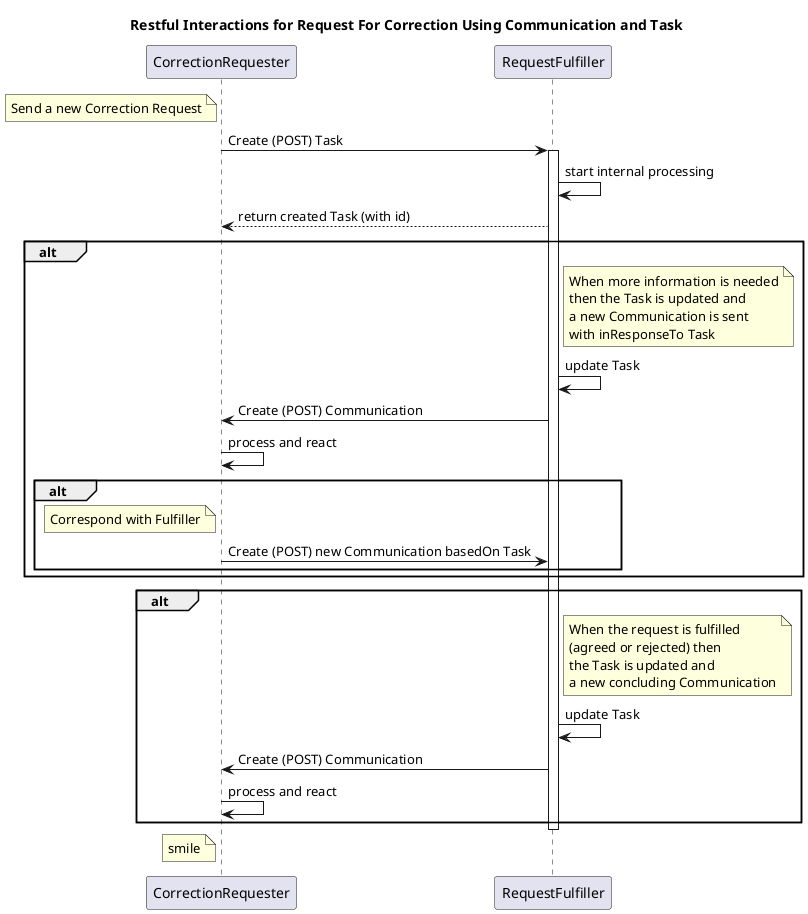 @startuml
title Restful Interactions for Request For Correction Using Communication and Task

note left of CorrectionRequester
Send a new Correction Request
end note
CorrectionRequester->RequestFulfiller: Create (POST) Task
activate RequestFulfiller
RequestFulfiller->RequestFulfiller: start internal processing
RequestFulfiller-->CorrectionRequester: return created Task (with id)

alt
note right of RequestFulfiller
When more information is needed
then the Task is updated and 
a new Communication is sent
with inResponseTo Task
end note
RequestFulfiller->RequestFulfiller: update Task
CorrectionRequester<-RequestFulfiller: Create (POST) Communication
CorrectionRequester -> CorrectionRequester: process and react

alt
note left of CorrectionRequester
Correspond with Fulfiller
end note
CorrectionRequester->RequestFulfiller: Create (POST) new Communication basedOn Task
end
end



alt
note right of RequestFulfiller
When the request is fulfilled
(agreed or rejected) then 
the Task is updated and
a new concluding Communication
end note
RequestFulfiller->RequestFulfiller: update Task
CorrectionRequester<-RequestFulfiller: Create (POST) Communication
CorrectionRequester -> CorrectionRequester: process and react
end

Deactivate RequestFulfiller
note left of CorrectionRequester: smile
@enduml